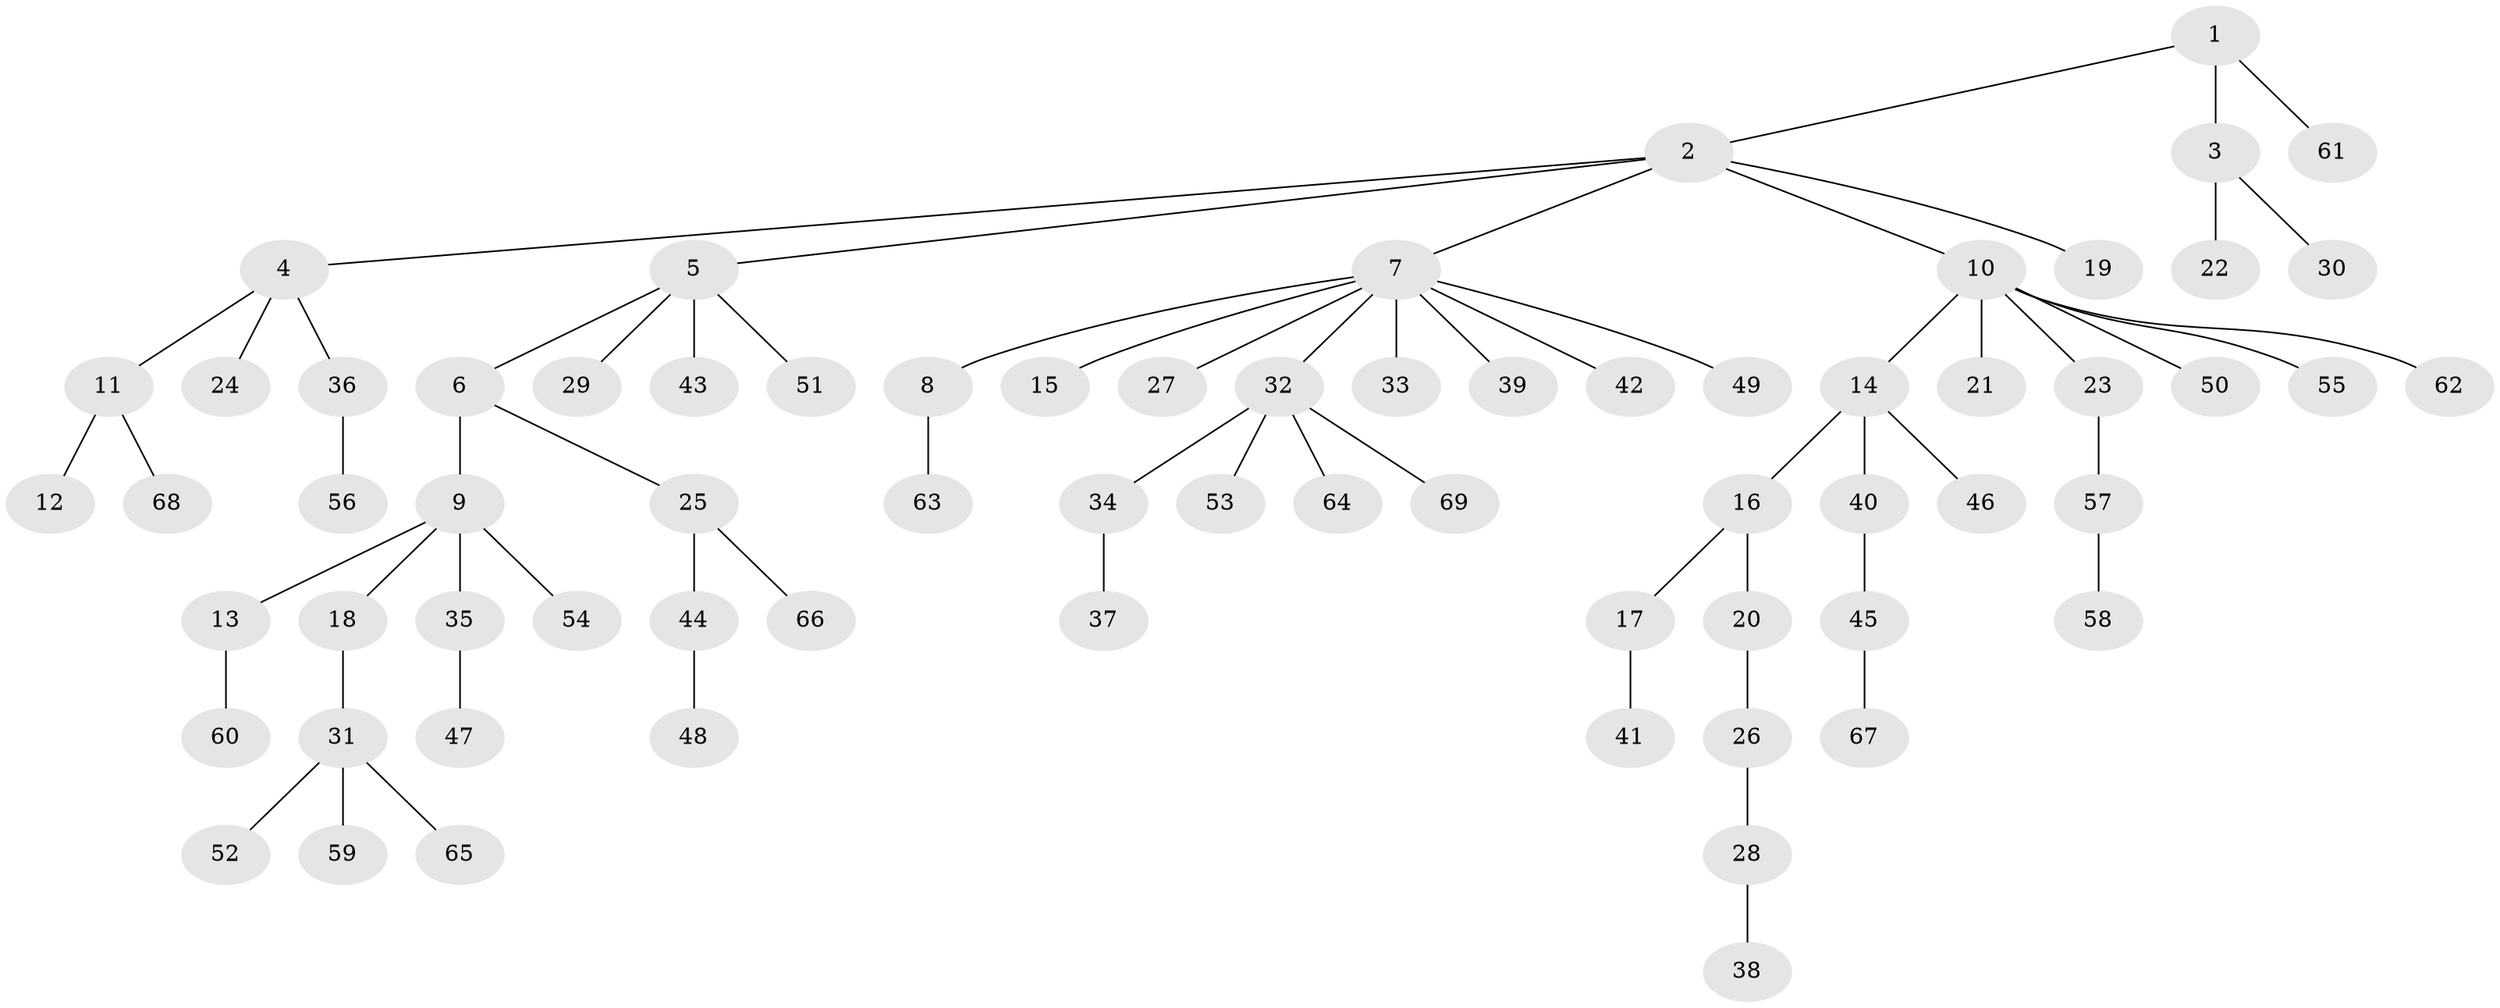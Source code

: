 // coarse degree distribution, {7: 0.04081632653061224, 2: 0.14285714285714285, 4: 0.061224489795918366, 3: 0.04081632653061224, 8: 0.02040816326530612, 1: 0.6530612244897959, 5: 0.04081632653061224}
// Generated by graph-tools (version 1.1) at 2025/24/03/03/25 07:24:05]
// undirected, 69 vertices, 68 edges
graph export_dot {
graph [start="1"]
  node [color=gray90,style=filled];
  1;
  2;
  3;
  4;
  5;
  6;
  7;
  8;
  9;
  10;
  11;
  12;
  13;
  14;
  15;
  16;
  17;
  18;
  19;
  20;
  21;
  22;
  23;
  24;
  25;
  26;
  27;
  28;
  29;
  30;
  31;
  32;
  33;
  34;
  35;
  36;
  37;
  38;
  39;
  40;
  41;
  42;
  43;
  44;
  45;
  46;
  47;
  48;
  49;
  50;
  51;
  52;
  53;
  54;
  55;
  56;
  57;
  58;
  59;
  60;
  61;
  62;
  63;
  64;
  65;
  66;
  67;
  68;
  69;
  1 -- 2;
  1 -- 3;
  1 -- 61;
  2 -- 4;
  2 -- 5;
  2 -- 7;
  2 -- 10;
  2 -- 19;
  3 -- 22;
  3 -- 30;
  4 -- 11;
  4 -- 24;
  4 -- 36;
  5 -- 6;
  5 -- 29;
  5 -- 43;
  5 -- 51;
  6 -- 9;
  6 -- 25;
  7 -- 8;
  7 -- 15;
  7 -- 27;
  7 -- 32;
  7 -- 33;
  7 -- 39;
  7 -- 42;
  7 -- 49;
  8 -- 63;
  9 -- 13;
  9 -- 18;
  9 -- 35;
  9 -- 54;
  10 -- 14;
  10 -- 21;
  10 -- 23;
  10 -- 50;
  10 -- 55;
  10 -- 62;
  11 -- 12;
  11 -- 68;
  13 -- 60;
  14 -- 16;
  14 -- 40;
  14 -- 46;
  16 -- 17;
  16 -- 20;
  17 -- 41;
  18 -- 31;
  20 -- 26;
  23 -- 57;
  25 -- 44;
  25 -- 66;
  26 -- 28;
  28 -- 38;
  31 -- 52;
  31 -- 59;
  31 -- 65;
  32 -- 34;
  32 -- 53;
  32 -- 64;
  32 -- 69;
  34 -- 37;
  35 -- 47;
  36 -- 56;
  40 -- 45;
  44 -- 48;
  45 -- 67;
  57 -- 58;
}
